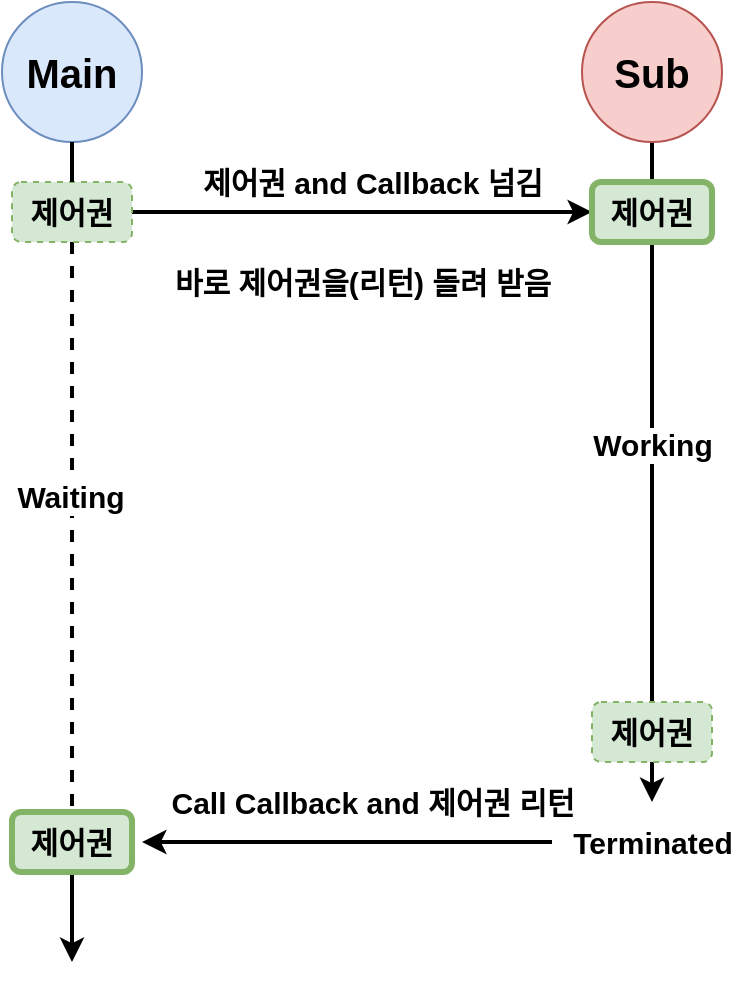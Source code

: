 <mxfile version="15.2.7" type="github">
  <diagram id="qFV3jNqiSBe_29CYPtVP" name="Page-1">
    <mxGraphModel dx="1422" dy="762" grid="1" gridSize="10" guides="1" tooltips="1" connect="1" arrows="1" fold="1" page="1" pageScale="1" pageWidth="827" pageHeight="1169" math="0" shadow="0">
      <root>
        <mxCell id="0" />
        <mxCell id="1" parent="0" />
        <mxCell id="uuzsLNwZXtXoxCtTIN2L-3" style="edgeStyle=orthogonalEdgeStyle;rounded=0;orthogonalLoop=1;jettySize=auto;html=1;strokeWidth=2;startArrow=none;entryX=0;entryY=0.5;entryDx=0;entryDy=0;" parent="1" source="1TxMZOOEquq5v0mNQYeC-1" target="1TxMZOOEquq5v0mNQYeC-6" edge="1">
          <mxGeometry relative="1" as="geometry">
            <mxPoint x="465" y="230" as="targetPoint" />
            <Array as="points" />
          </mxGeometry>
        </mxCell>
        <mxCell id="uuzsLNwZXtXoxCtTIN2L-1" value="&lt;span style=&quot;font-size: 20px&quot;&gt;&lt;b&gt;Main&lt;/b&gt;&lt;/span&gt;" style="ellipse;whiteSpace=wrap;html=1;aspect=fixed;fillColor=#dae8fc;strokeColor=#6c8ebf;" parent="1" vertex="1">
          <mxGeometry x="140" y="120" width="70" height="70" as="geometry" />
        </mxCell>
        <mxCell id="1TxMZOOEquq5v0mNQYeC-12" style="edgeStyle=orthogonalEdgeStyle;rounded=0;orthogonalLoop=1;jettySize=auto;html=1;strokeColor=default;strokeWidth=2;endArrow=none;endFill=0;" parent="1" source="uuzsLNwZXtXoxCtTIN2L-2" target="1TxMZOOEquq5v0mNQYeC-6" edge="1">
          <mxGeometry relative="1" as="geometry" />
        </mxCell>
        <mxCell id="uuzsLNwZXtXoxCtTIN2L-2" value="&lt;b&gt;&lt;font style=&quot;font-size: 20px&quot;&gt;Sub&lt;/font&gt;&lt;/b&gt;" style="ellipse;whiteSpace=wrap;html=1;aspect=fixed;fillColor=#f8cecc;strokeColor=#b85450;" parent="1" vertex="1">
          <mxGeometry x="430" y="120" width="70" height="70" as="geometry" />
        </mxCell>
        <mxCell id="1TxMZOOEquq5v0mNQYeC-5" value="&lt;b&gt;&lt;font style=&quot;font-size: 15px&quot;&gt;제어권 and Callback 넘김&lt;/font&gt;&lt;/b&gt;" style="text;html=1;align=center;verticalAlign=middle;resizable=0;points=[];autosize=1;strokeColor=none;fillColor=none;" parent="1" vertex="1">
          <mxGeometry x="230" y="200" width="190" height="20" as="geometry" />
        </mxCell>
        <mxCell id="cQC9nSrAN6oUFqC-kdNk-2" style="edgeStyle=orthogonalEdgeStyle;rounded=0;orthogonalLoop=1;jettySize=auto;html=1;exitX=0.5;exitY=1;exitDx=0;exitDy=0;entryX=0.5;entryY=0;entryDx=0;entryDy=0;endArrow=none;endFill=0;strokeColor=default;strokeWidth=2;" parent="1" source="1TxMZOOEquq5v0mNQYeC-6" target="cQC9nSrAN6oUFqC-kdNk-1" edge="1">
          <mxGeometry relative="1" as="geometry" />
        </mxCell>
        <mxCell id="bx2IAlpeU5iP2noj8Lle-2" value="&lt;b&gt;&lt;font style=&quot;font-size: 15px&quot;&gt;Working&lt;/font&gt;&lt;/b&gt;" style="edgeLabel;html=1;align=center;verticalAlign=middle;resizable=0;points=[];" vertex="1" connectable="0" parent="cQC9nSrAN6oUFqC-kdNk-2">
          <mxGeometry x="-0.122" relative="1" as="geometry">
            <mxPoint as="offset" />
          </mxGeometry>
        </mxCell>
        <mxCell id="1TxMZOOEquq5v0mNQYeC-6" value="&lt;b&gt;&lt;font style=&quot;font-size: 15px&quot;&gt;제어권&lt;/font&gt;&lt;/b&gt;" style="rounded=1;whiteSpace=wrap;html=1;fillColor=#d5e8d4;strokeColor=#82b366;strokeWidth=3;" parent="1" vertex="1">
          <mxGeometry x="435" y="210" width="60" height="30" as="geometry" />
        </mxCell>
        <mxCell id="cQC9nSrAN6oUFqC-kdNk-4" style="edgeStyle=orthogonalEdgeStyle;rounded=0;orthogonalLoop=1;jettySize=auto;html=1;exitX=0.5;exitY=1;exitDx=0;exitDy=0;entryX=0.5;entryY=0;entryDx=0;entryDy=0;endArrow=none;endFill=0;strokeColor=default;strokeWidth=2;dashed=1;" parent="1" source="1TxMZOOEquq5v0mNQYeC-1" target="cQC9nSrAN6oUFqC-kdNk-3" edge="1">
          <mxGeometry relative="1" as="geometry" />
        </mxCell>
        <mxCell id="bx2IAlpeU5iP2noj8Lle-3" value="&lt;b&gt;&lt;font style=&quot;font-size: 15px&quot;&gt;Waiting&lt;/font&gt;&lt;/b&gt;" style="edgeLabel;html=1;align=center;verticalAlign=middle;resizable=0;points=[];" vertex="1" connectable="0" parent="cQC9nSrAN6oUFqC-kdNk-4">
          <mxGeometry x="-0.109" y="-1" relative="1" as="geometry">
            <mxPoint as="offset" />
          </mxGeometry>
        </mxCell>
        <mxCell id="1TxMZOOEquq5v0mNQYeC-1" value="&lt;b&gt;&lt;font style=&quot;font-size: 15px&quot;&gt;제어권&lt;/font&gt;&lt;/b&gt;" style="rounded=1;whiteSpace=wrap;html=1;fillColor=#d5e8d4;strokeColor=#82b366;dashed=1;" parent="1" vertex="1">
          <mxGeometry x="145" y="210" width="60" height="30" as="geometry" />
        </mxCell>
        <mxCell id="1TxMZOOEquq5v0mNQYeC-8" value="" style="edgeStyle=orthogonalEdgeStyle;rounded=0;orthogonalLoop=1;jettySize=auto;html=1;strokeColor=default;strokeWidth=2;endArrow=none;" parent="1" source="uuzsLNwZXtXoxCtTIN2L-1" target="1TxMZOOEquq5v0mNQYeC-1" edge="1">
          <mxGeometry relative="1" as="geometry">
            <mxPoint x="175" y="640" as="targetPoint" />
            <mxPoint x="175" y="190" as="sourcePoint" />
          </mxGeometry>
        </mxCell>
        <mxCell id="cQC9nSrAN6oUFqC-kdNk-7" style="edgeStyle=orthogonalEdgeStyle;rounded=0;orthogonalLoop=1;jettySize=auto;html=1;endArrow=classic;endFill=1;strokeColor=default;strokeWidth=2;" parent="1" source="cQC9nSrAN6oUFqC-kdNk-1" edge="1">
          <mxGeometry relative="1" as="geometry">
            <mxPoint x="465" y="520" as="targetPoint" />
          </mxGeometry>
        </mxCell>
        <mxCell id="cQC9nSrAN6oUFqC-kdNk-1" value="&lt;b&gt;&lt;font style=&quot;font-size: 15px&quot;&gt;제어권&lt;/font&gt;&lt;/b&gt;" style="rounded=1;whiteSpace=wrap;html=1;fillColor=#d5e8d4;strokeColor=#82b366;dashed=1;" parent="1" vertex="1">
          <mxGeometry x="435" y="470" width="60" height="30" as="geometry" />
        </mxCell>
        <mxCell id="cQC9nSrAN6oUFqC-kdNk-8" style="edgeStyle=orthogonalEdgeStyle;rounded=0;orthogonalLoop=1;jettySize=auto;html=1;endArrow=classic;endFill=1;strokeColor=default;strokeWidth=2;" parent="1" source="cQC9nSrAN6oUFqC-kdNk-3" edge="1">
          <mxGeometry relative="1" as="geometry">
            <mxPoint x="175" y="600" as="targetPoint" />
          </mxGeometry>
        </mxCell>
        <mxCell id="cQC9nSrAN6oUFqC-kdNk-3" value="&lt;b&gt;&lt;font style=&quot;font-size: 15px&quot;&gt;제어권&lt;/font&gt;&lt;/b&gt;" style="rounded=1;whiteSpace=wrap;html=1;fillColor=#d5e8d4;strokeColor=#82b366;strokeWidth=3;" parent="1" vertex="1">
          <mxGeometry x="145" y="525" width="60" height="30" as="geometry" />
        </mxCell>
        <mxCell id="cQC9nSrAN6oUFqC-kdNk-6" value="&lt;b&gt;&lt;font style=&quot;font-size: 15px&quot;&gt;바로 제어권을(리턴) 돌려 받음&lt;/font&gt;&lt;/b&gt;" style="text;html=1;align=center;verticalAlign=middle;resizable=0;points=[];autosize=1;strokeColor=none;fillColor=none;" parent="1" vertex="1">
          <mxGeometry x="210" y="250" width="220" height="20" as="geometry" />
        </mxCell>
        <mxCell id="KwKr04EK2QCDs1vnVrnm-2" style="edgeStyle=orthogonalEdgeStyle;rounded=0;orthogonalLoop=1;jettySize=auto;html=1;strokeWidth=2;" parent="1" source="kApgHOSXN4LVZMOWhjFt-10" edge="1">
          <mxGeometry relative="1" as="geometry">
            <mxPoint x="210" y="540" as="targetPoint" />
          </mxGeometry>
        </mxCell>
        <mxCell id="kApgHOSXN4LVZMOWhjFt-10" value="&lt;b&gt;&lt;font style=&quot;font-size: 15px&quot;&gt;Terminated&lt;/font&gt;&lt;/b&gt;" style="text;html=1;align=center;verticalAlign=middle;resizable=0;points=[];autosize=1;strokeColor=none;fillColor=none;" parent="1" vertex="1">
          <mxGeometry x="415" y="530" width="100" height="20" as="geometry" />
        </mxCell>
        <mxCell id="KwKr04EK2QCDs1vnVrnm-1" value="&lt;b&gt;&lt;font style=&quot;font-size: 15px&quot;&gt;Call Callback and 제어권 리턴&lt;/font&gt;&lt;/b&gt;" style="text;html=1;align=center;verticalAlign=middle;resizable=0;points=[];autosize=1;strokeColor=none;fillColor=none;" parent="1" vertex="1">
          <mxGeometry x="215" y="510" width="220" height="20" as="geometry" />
        </mxCell>
      </root>
    </mxGraphModel>
  </diagram>
</mxfile>
